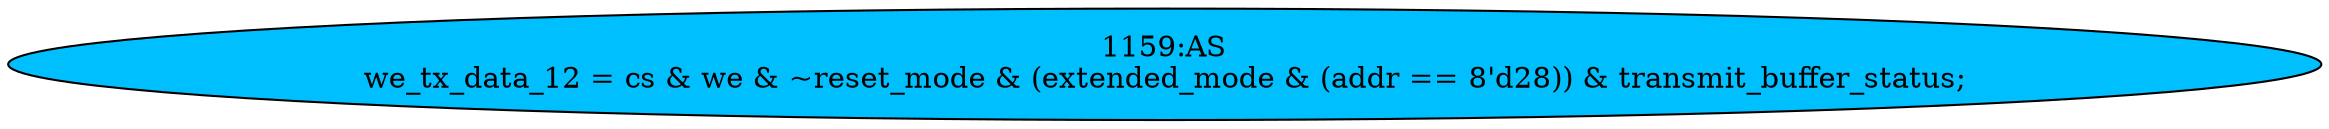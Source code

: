 strict digraph "" {
	node [label="\N"];
	"1159:AS"	 [ast="<pyverilog.vparser.ast.Assign object at 0x7fd77332f090>",
		def_var="['we_tx_data_12']",
		fillcolor=deepskyblue,
		label="1159:AS
we_tx_data_12 = cs & we & ~reset_mode & (extended_mode & (addr == 8'd28)) & transmit_buffer_status;",
		statements="[]",
		style=filled,
		typ=Assign,
		use_var="['cs', 'we', 'reset_mode', 'extended_mode', 'addr', 'transmit_buffer_status']"];
}
